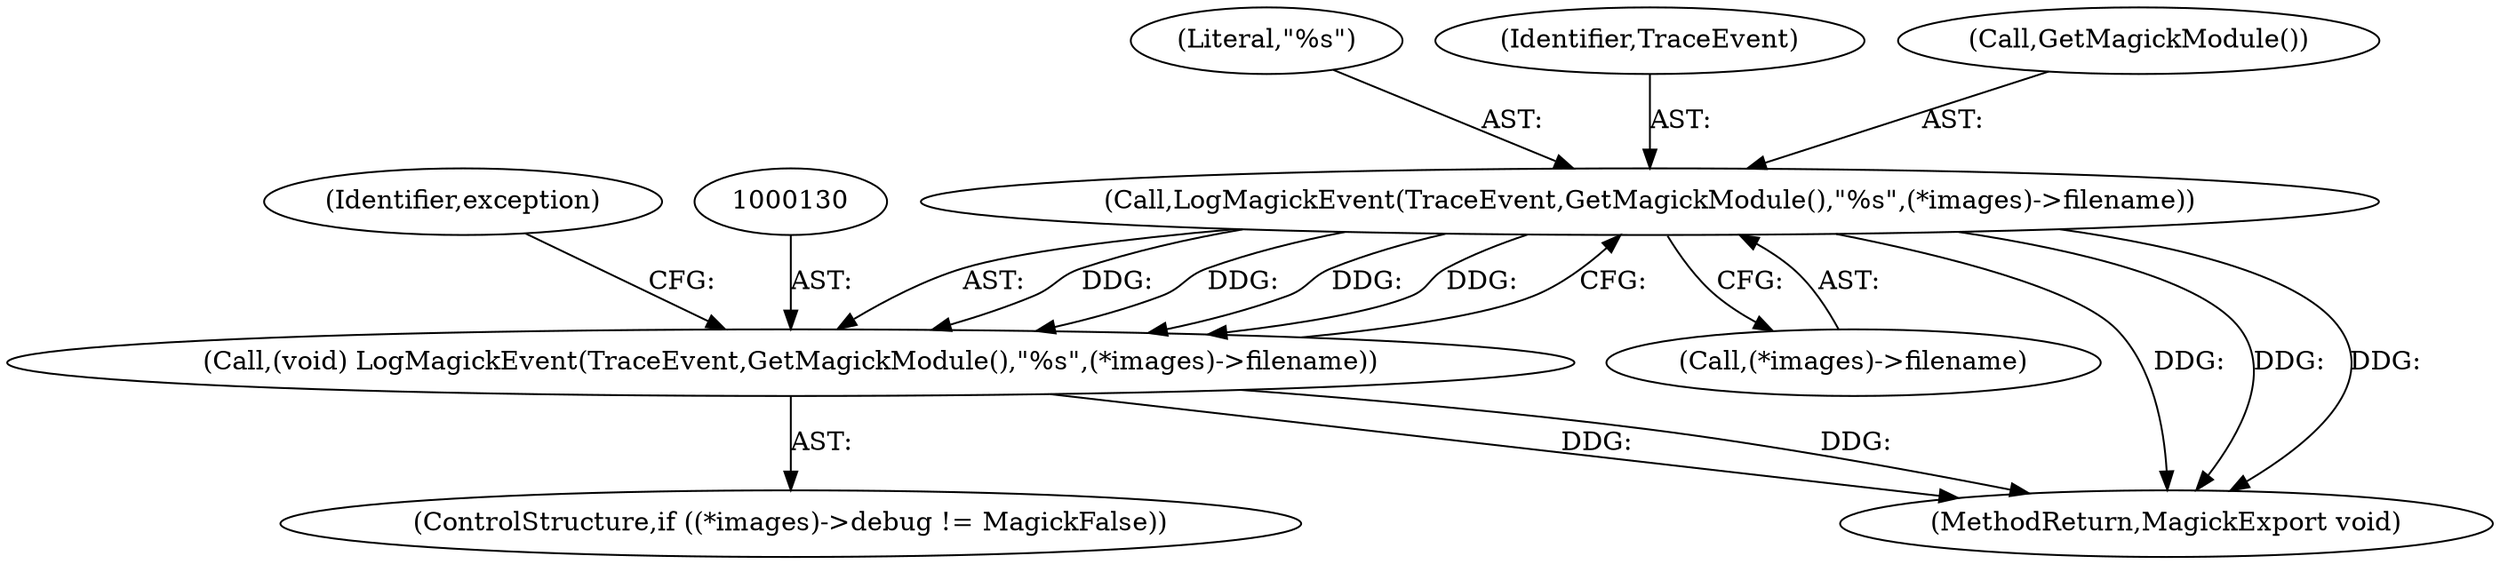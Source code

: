 digraph "0_ImageMagick6_4f31d78716ac94c85c244efcea368fea202e2ed4@pointer" {
"1000131" [label="(Call,LogMagickEvent(TraceEvent,GetMagickModule(),\"%s\",(*images)->filename))"];
"1000129" [label="(Call,(void) LogMagickEvent(TraceEvent,GetMagickModule(),\"%s\",(*images)->filename))"];
"1000134" [label="(Literal,\"%s\")"];
"1000131" [label="(Call,LogMagickEvent(TraceEvent,GetMagickModule(),\"%s\",(*images)->filename))"];
"1000141" [label="(Identifier,exception)"];
"1000132" [label="(Identifier,TraceEvent)"];
"1000135" [label="(Call,(*images)->filename)"];
"1000129" [label="(Call,(void) LogMagickEvent(TraceEvent,GetMagickModule(),\"%s\",(*images)->filename))"];
"1000133" [label="(Call,GetMagickModule())"];
"1000122" [label="(ControlStructure,if ((*images)->debug != MagickFalse))"];
"1000284" [label="(MethodReturn,MagickExport void)"];
"1000131" -> "1000129"  [label="AST: "];
"1000131" -> "1000135"  [label="CFG: "];
"1000132" -> "1000131"  [label="AST: "];
"1000133" -> "1000131"  [label="AST: "];
"1000134" -> "1000131"  [label="AST: "];
"1000135" -> "1000131"  [label="AST: "];
"1000129" -> "1000131"  [label="CFG: "];
"1000131" -> "1000284"  [label="DDG: "];
"1000131" -> "1000284"  [label="DDG: "];
"1000131" -> "1000284"  [label="DDG: "];
"1000131" -> "1000129"  [label="DDG: "];
"1000131" -> "1000129"  [label="DDG: "];
"1000131" -> "1000129"  [label="DDG: "];
"1000131" -> "1000129"  [label="DDG: "];
"1000129" -> "1000122"  [label="AST: "];
"1000130" -> "1000129"  [label="AST: "];
"1000141" -> "1000129"  [label="CFG: "];
"1000129" -> "1000284"  [label="DDG: "];
"1000129" -> "1000284"  [label="DDG: "];
}
